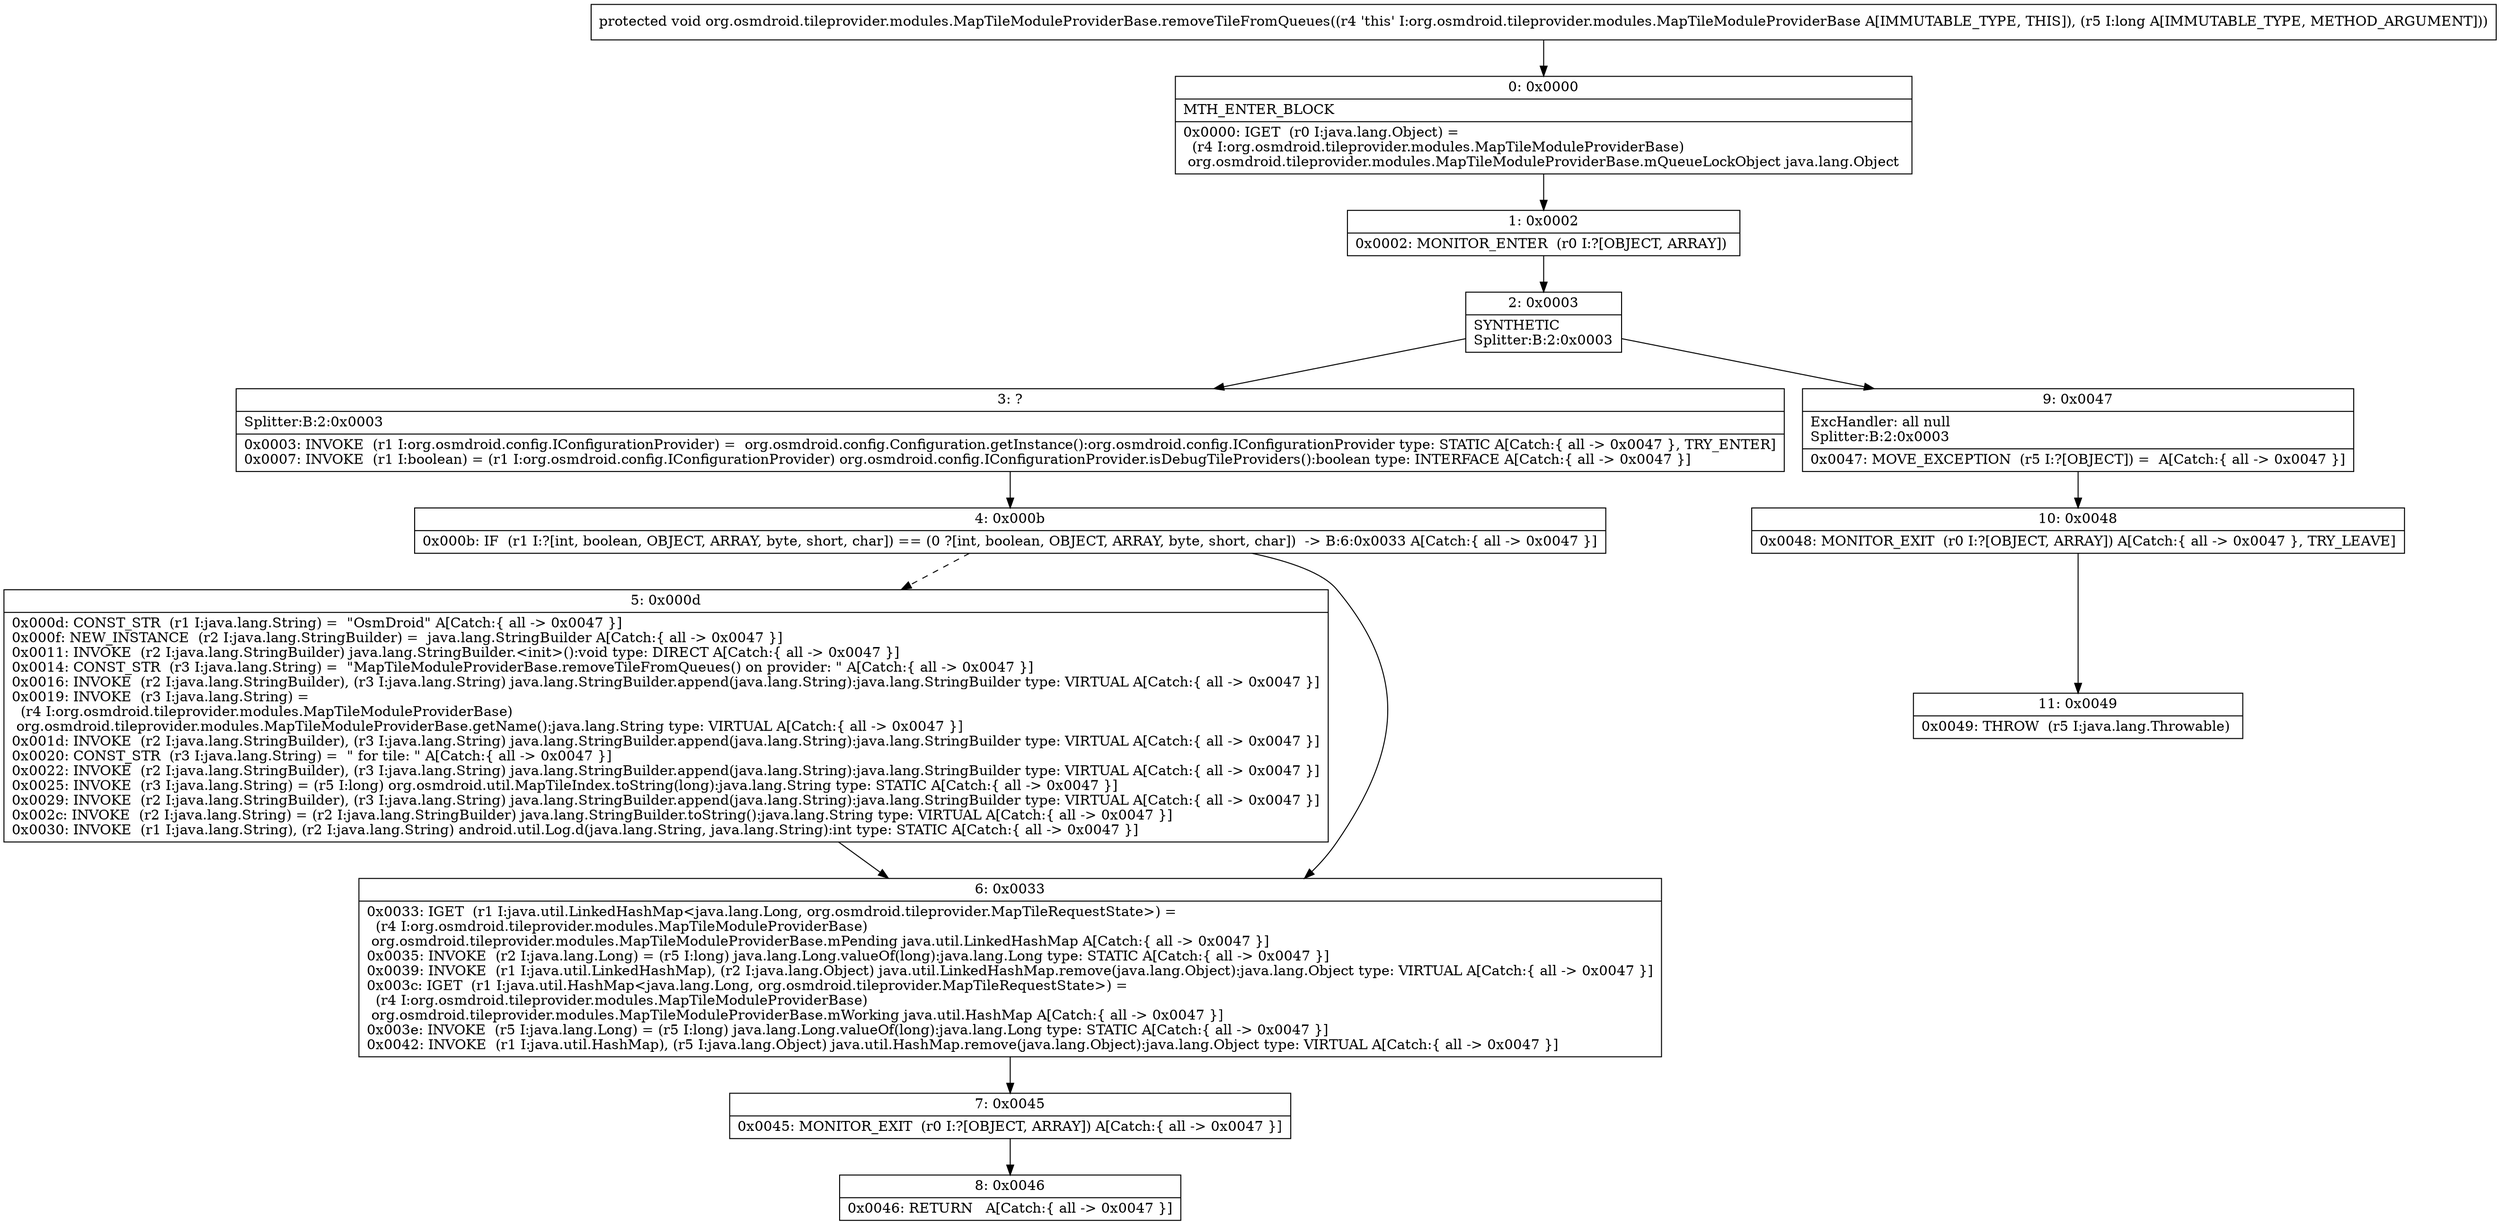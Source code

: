 digraph "CFG fororg.osmdroid.tileprovider.modules.MapTileModuleProviderBase.removeTileFromQueues(J)V" {
Node_0 [shape=record,label="{0\:\ 0x0000|MTH_ENTER_BLOCK\l|0x0000: IGET  (r0 I:java.lang.Object) = \l  (r4 I:org.osmdroid.tileprovider.modules.MapTileModuleProviderBase)\l org.osmdroid.tileprovider.modules.MapTileModuleProviderBase.mQueueLockObject java.lang.Object \l}"];
Node_1 [shape=record,label="{1\:\ 0x0002|0x0002: MONITOR_ENTER  (r0 I:?[OBJECT, ARRAY]) \l}"];
Node_2 [shape=record,label="{2\:\ 0x0003|SYNTHETIC\lSplitter:B:2:0x0003\l}"];
Node_3 [shape=record,label="{3\:\ ?|Splitter:B:2:0x0003\l|0x0003: INVOKE  (r1 I:org.osmdroid.config.IConfigurationProvider) =  org.osmdroid.config.Configuration.getInstance():org.osmdroid.config.IConfigurationProvider type: STATIC A[Catch:\{ all \-\> 0x0047 \}, TRY_ENTER]\l0x0007: INVOKE  (r1 I:boolean) = (r1 I:org.osmdroid.config.IConfigurationProvider) org.osmdroid.config.IConfigurationProvider.isDebugTileProviders():boolean type: INTERFACE A[Catch:\{ all \-\> 0x0047 \}]\l}"];
Node_4 [shape=record,label="{4\:\ 0x000b|0x000b: IF  (r1 I:?[int, boolean, OBJECT, ARRAY, byte, short, char]) == (0 ?[int, boolean, OBJECT, ARRAY, byte, short, char])  \-\> B:6:0x0033 A[Catch:\{ all \-\> 0x0047 \}]\l}"];
Node_5 [shape=record,label="{5\:\ 0x000d|0x000d: CONST_STR  (r1 I:java.lang.String) =  \"OsmDroid\" A[Catch:\{ all \-\> 0x0047 \}]\l0x000f: NEW_INSTANCE  (r2 I:java.lang.StringBuilder) =  java.lang.StringBuilder A[Catch:\{ all \-\> 0x0047 \}]\l0x0011: INVOKE  (r2 I:java.lang.StringBuilder) java.lang.StringBuilder.\<init\>():void type: DIRECT A[Catch:\{ all \-\> 0x0047 \}]\l0x0014: CONST_STR  (r3 I:java.lang.String) =  \"MapTileModuleProviderBase.removeTileFromQueues() on provider: \" A[Catch:\{ all \-\> 0x0047 \}]\l0x0016: INVOKE  (r2 I:java.lang.StringBuilder), (r3 I:java.lang.String) java.lang.StringBuilder.append(java.lang.String):java.lang.StringBuilder type: VIRTUAL A[Catch:\{ all \-\> 0x0047 \}]\l0x0019: INVOKE  (r3 I:java.lang.String) = \l  (r4 I:org.osmdroid.tileprovider.modules.MapTileModuleProviderBase)\l org.osmdroid.tileprovider.modules.MapTileModuleProviderBase.getName():java.lang.String type: VIRTUAL A[Catch:\{ all \-\> 0x0047 \}]\l0x001d: INVOKE  (r2 I:java.lang.StringBuilder), (r3 I:java.lang.String) java.lang.StringBuilder.append(java.lang.String):java.lang.StringBuilder type: VIRTUAL A[Catch:\{ all \-\> 0x0047 \}]\l0x0020: CONST_STR  (r3 I:java.lang.String) =  \" for tile: \" A[Catch:\{ all \-\> 0x0047 \}]\l0x0022: INVOKE  (r2 I:java.lang.StringBuilder), (r3 I:java.lang.String) java.lang.StringBuilder.append(java.lang.String):java.lang.StringBuilder type: VIRTUAL A[Catch:\{ all \-\> 0x0047 \}]\l0x0025: INVOKE  (r3 I:java.lang.String) = (r5 I:long) org.osmdroid.util.MapTileIndex.toString(long):java.lang.String type: STATIC A[Catch:\{ all \-\> 0x0047 \}]\l0x0029: INVOKE  (r2 I:java.lang.StringBuilder), (r3 I:java.lang.String) java.lang.StringBuilder.append(java.lang.String):java.lang.StringBuilder type: VIRTUAL A[Catch:\{ all \-\> 0x0047 \}]\l0x002c: INVOKE  (r2 I:java.lang.String) = (r2 I:java.lang.StringBuilder) java.lang.StringBuilder.toString():java.lang.String type: VIRTUAL A[Catch:\{ all \-\> 0x0047 \}]\l0x0030: INVOKE  (r1 I:java.lang.String), (r2 I:java.lang.String) android.util.Log.d(java.lang.String, java.lang.String):int type: STATIC A[Catch:\{ all \-\> 0x0047 \}]\l}"];
Node_6 [shape=record,label="{6\:\ 0x0033|0x0033: IGET  (r1 I:java.util.LinkedHashMap\<java.lang.Long, org.osmdroid.tileprovider.MapTileRequestState\>) = \l  (r4 I:org.osmdroid.tileprovider.modules.MapTileModuleProviderBase)\l org.osmdroid.tileprovider.modules.MapTileModuleProviderBase.mPending java.util.LinkedHashMap A[Catch:\{ all \-\> 0x0047 \}]\l0x0035: INVOKE  (r2 I:java.lang.Long) = (r5 I:long) java.lang.Long.valueOf(long):java.lang.Long type: STATIC A[Catch:\{ all \-\> 0x0047 \}]\l0x0039: INVOKE  (r1 I:java.util.LinkedHashMap), (r2 I:java.lang.Object) java.util.LinkedHashMap.remove(java.lang.Object):java.lang.Object type: VIRTUAL A[Catch:\{ all \-\> 0x0047 \}]\l0x003c: IGET  (r1 I:java.util.HashMap\<java.lang.Long, org.osmdroid.tileprovider.MapTileRequestState\>) = \l  (r4 I:org.osmdroid.tileprovider.modules.MapTileModuleProviderBase)\l org.osmdroid.tileprovider.modules.MapTileModuleProviderBase.mWorking java.util.HashMap A[Catch:\{ all \-\> 0x0047 \}]\l0x003e: INVOKE  (r5 I:java.lang.Long) = (r5 I:long) java.lang.Long.valueOf(long):java.lang.Long type: STATIC A[Catch:\{ all \-\> 0x0047 \}]\l0x0042: INVOKE  (r1 I:java.util.HashMap), (r5 I:java.lang.Object) java.util.HashMap.remove(java.lang.Object):java.lang.Object type: VIRTUAL A[Catch:\{ all \-\> 0x0047 \}]\l}"];
Node_7 [shape=record,label="{7\:\ 0x0045|0x0045: MONITOR_EXIT  (r0 I:?[OBJECT, ARRAY]) A[Catch:\{ all \-\> 0x0047 \}]\l}"];
Node_8 [shape=record,label="{8\:\ 0x0046|0x0046: RETURN   A[Catch:\{ all \-\> 0x0047 \}]\l}"];
Node_9 [shape=record,label="{9\:\ 0x0047|ExcHandler: all null\lSplitter:B:2:0x0003\l|0x0047: MOVE_EXCEPTION  (r5 I:?[OBJECT]) =  A[Catch:\{ all \-\> 0x0047 \}]\l}"];
Node_10 [shape=record,label="{10\:\ 0x0048|0x0048: MONITOR_EXIT  (r0 I:?[OBJECT, ARRAY]) A[Catch:\{ all \-\> 0x0047 \}, TRY_LEAVE]\l}"];
Node_11 [shape=record,label="{11\:\ 0x0049|0x0049: THROW  (r5 I:java.lang.Throwable) \l}"];
MethodNode[shape=record,label="{protected void org.osmdroid.tileprovider.modules.MapTileModuleProviderBase.removeTileFromQueues((r4 'this' I:org.osmdroid.tileprovider.modules.MapTileModuleProviderBase A[IMMUTABLE_TYPE, THIS]), (r5 I:long A[IMMUTABLE_TYPE, METHOD_ARGUMENT])) }"];
MethodNode -> Node_0;
Node_0 -> Node_1;
Node_1 -> Node_2;
Node_2 -> Node_3;
Node_2 -> Node_9;
Node_3 -> Node_4;
Node_4 -> Node_5[style=dashed];
Node_4 -> Node_6;
Node_5 -> Node_6;
Node_6 -> Node_7;
Node_7 -> Node_8;
Node_9 -> Node_10;
Node_10 -> Node_11;
}

